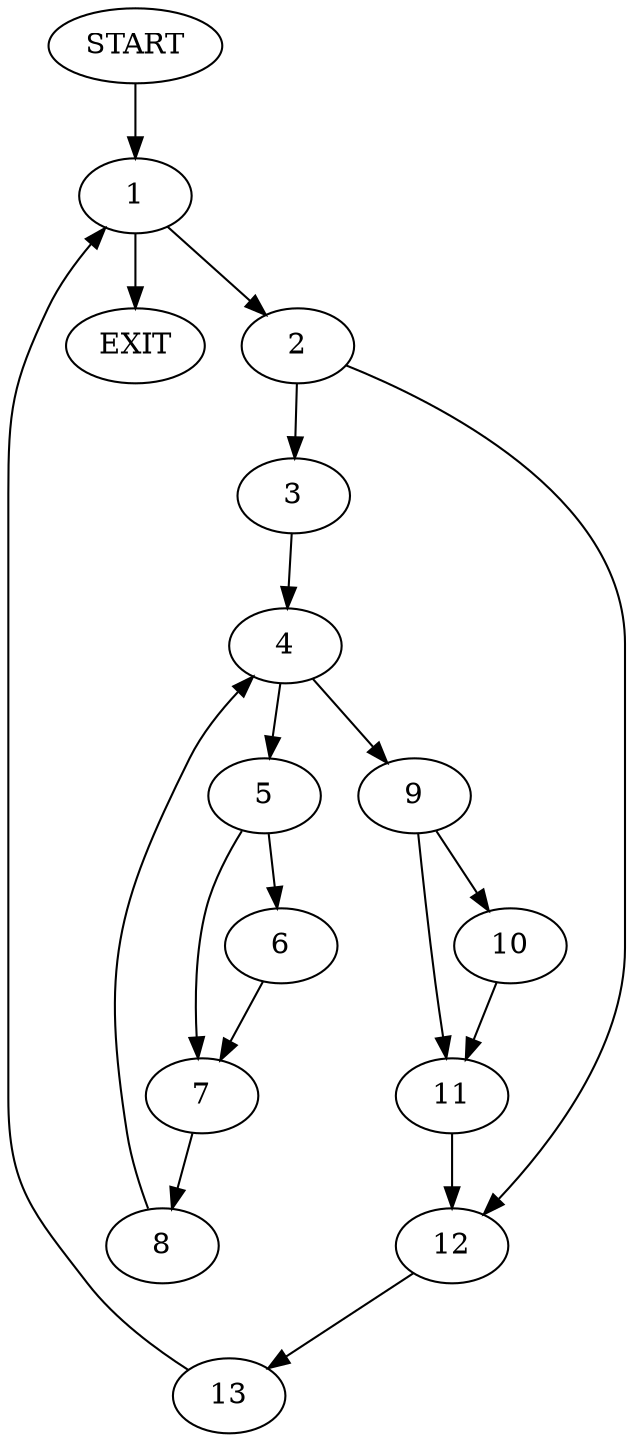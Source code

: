 digraph { 
0 [label="START"];
1;
2;
3;
4;
5;
6;
7;
8;
9;
10;
11;
12;
13;
14[label="EXIT"];
0 -> 1;
1 -> 2;
1 -> 14;
2 -> 3;
2 -> 12;
3 -> 4;
4 -> 5;
4 -> 9;
5 -> 6;
5 -> 7;
6 -> 7;
7 -> 8;
8 -> 4;
9 -> 10;
9 -> 11;
10 -> 11;
11 -> 12;
12 -> 13;
13 -> 1;
}